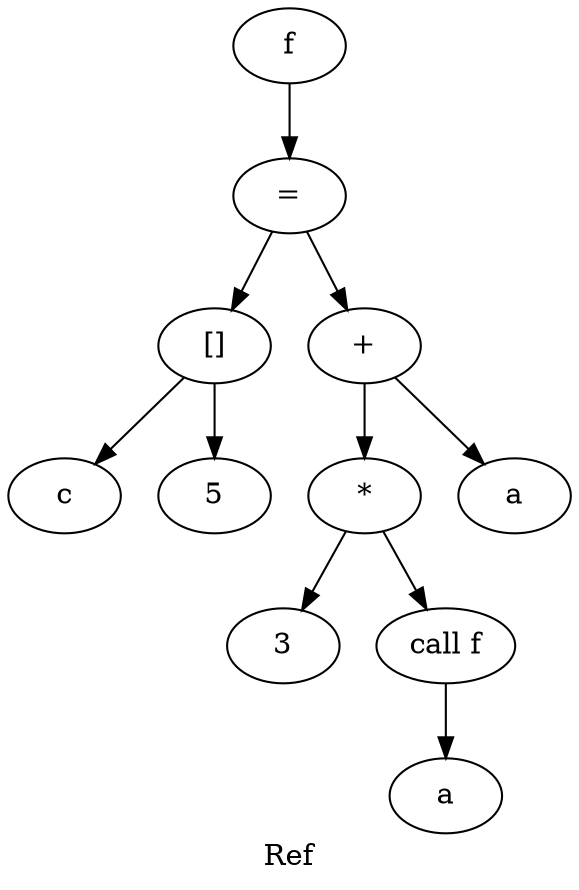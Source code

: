 digraph {
label="Ref";
x55ce35b19460 -> x55ce35b19380
x55ce35b19380 -> x55ce35b18bb0
x55ce35b19380 -> x55ce35b19310
x55ce35b18bb0 -> x55ce35b18b40
x55ce35b18bb0 -> x55ce35b18a60
x55ce35b19310 -> x55ce35b19130
x55ce35b19310 -> x55ce35b192a0
x55ce35b19130 -> x55ce35b18d00
x55ce35b19130 -> x55ce35b19070
x55ce35b19070 -> x55ce35b18fe0
x55ce35b19460 [label="f"];
x55ce35b19380 [label="="];
x55ce35b18bb0 [label="[]"];
x55ce35b18b40 [label="c"];
x55ce35b18a60 [label="5"];
x55ce35b19310 [label="+"];
x55ce35b19130 [label="*"];
x55ce35b18d00 [label="3"];
x55ce35b19070 [label="call f"];
x55ce35b18fe0 [label="a"];
x55ce35b192a0 [label="a"];
}
